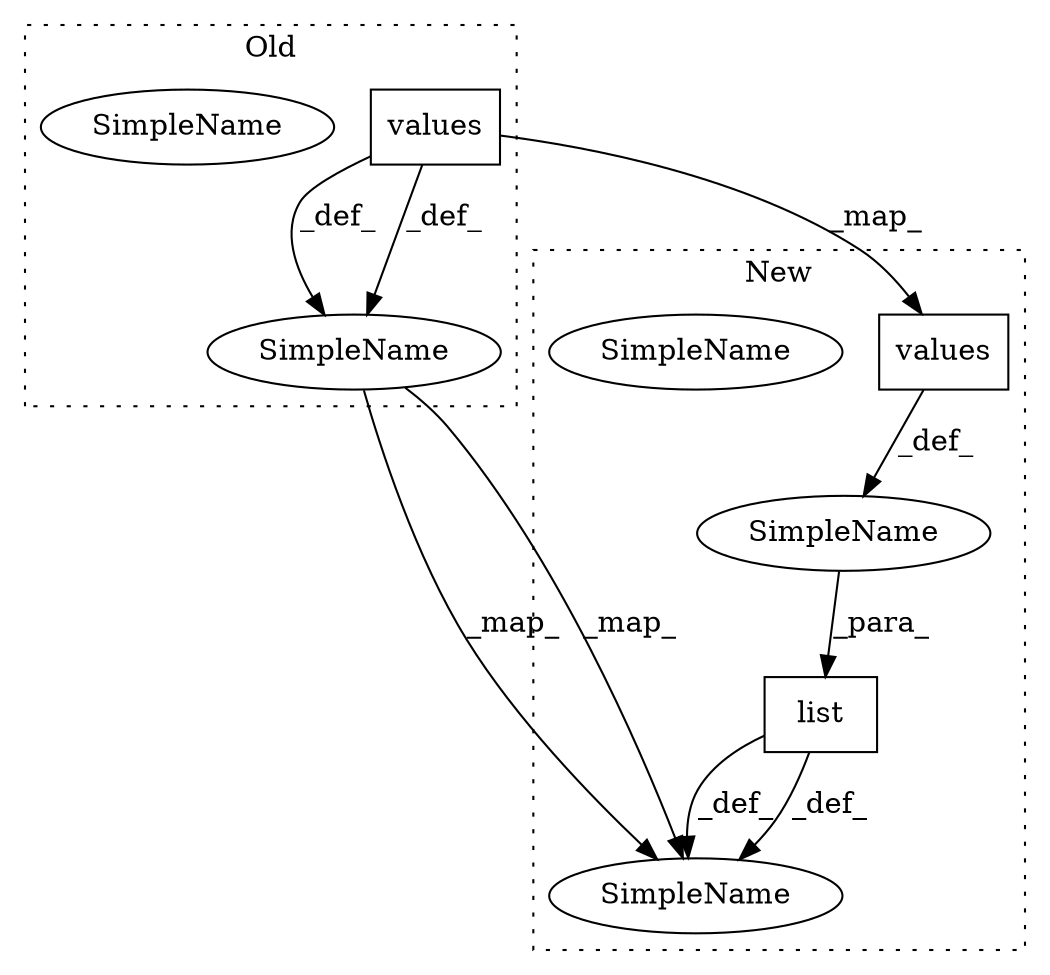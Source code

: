 digraph G {
subgraph cluster0 {
1 [label="values" a="32" s="927" l="8" shape="box"];
3 [label="SimpleName" a="42" s="1068" l="5" shape="ellipse"];
6 [label="SimpleName" a="42" s="1068" l="5" shape="ellipse"];
label = "Old";
style="dotted";
}
subgraph cluster1 {
2 [label="values" a="32" s="1143" l="8" shape="box"];
4 [label="SimpleName" a="42" s="1285" l="5" shape="ellipse"];
5 [label="SimpleName" a="42" s="1285" l="5" shape="ellipse"];
7 [label="list" a="32" s="1127,1151" l="5,1" shape="box"];
8 [label="SimpleName" a="42" s="" l="" shape="ellipse"];
label = "New";
style="dotted";
}
1 -> 6 [label="_def_"];
1 -> 6 [label="_def_"];
1 -> 2 [label="_map_"];
2 -> 8 [label="_def_"];
6 -> 5 [label="_map_"];
6 -> 5 [label="_map_"];
7 -> 5 [label="_def_"];
7 -> 5 [label="_def_"];
8 -> 7 [label="_para_"];
}